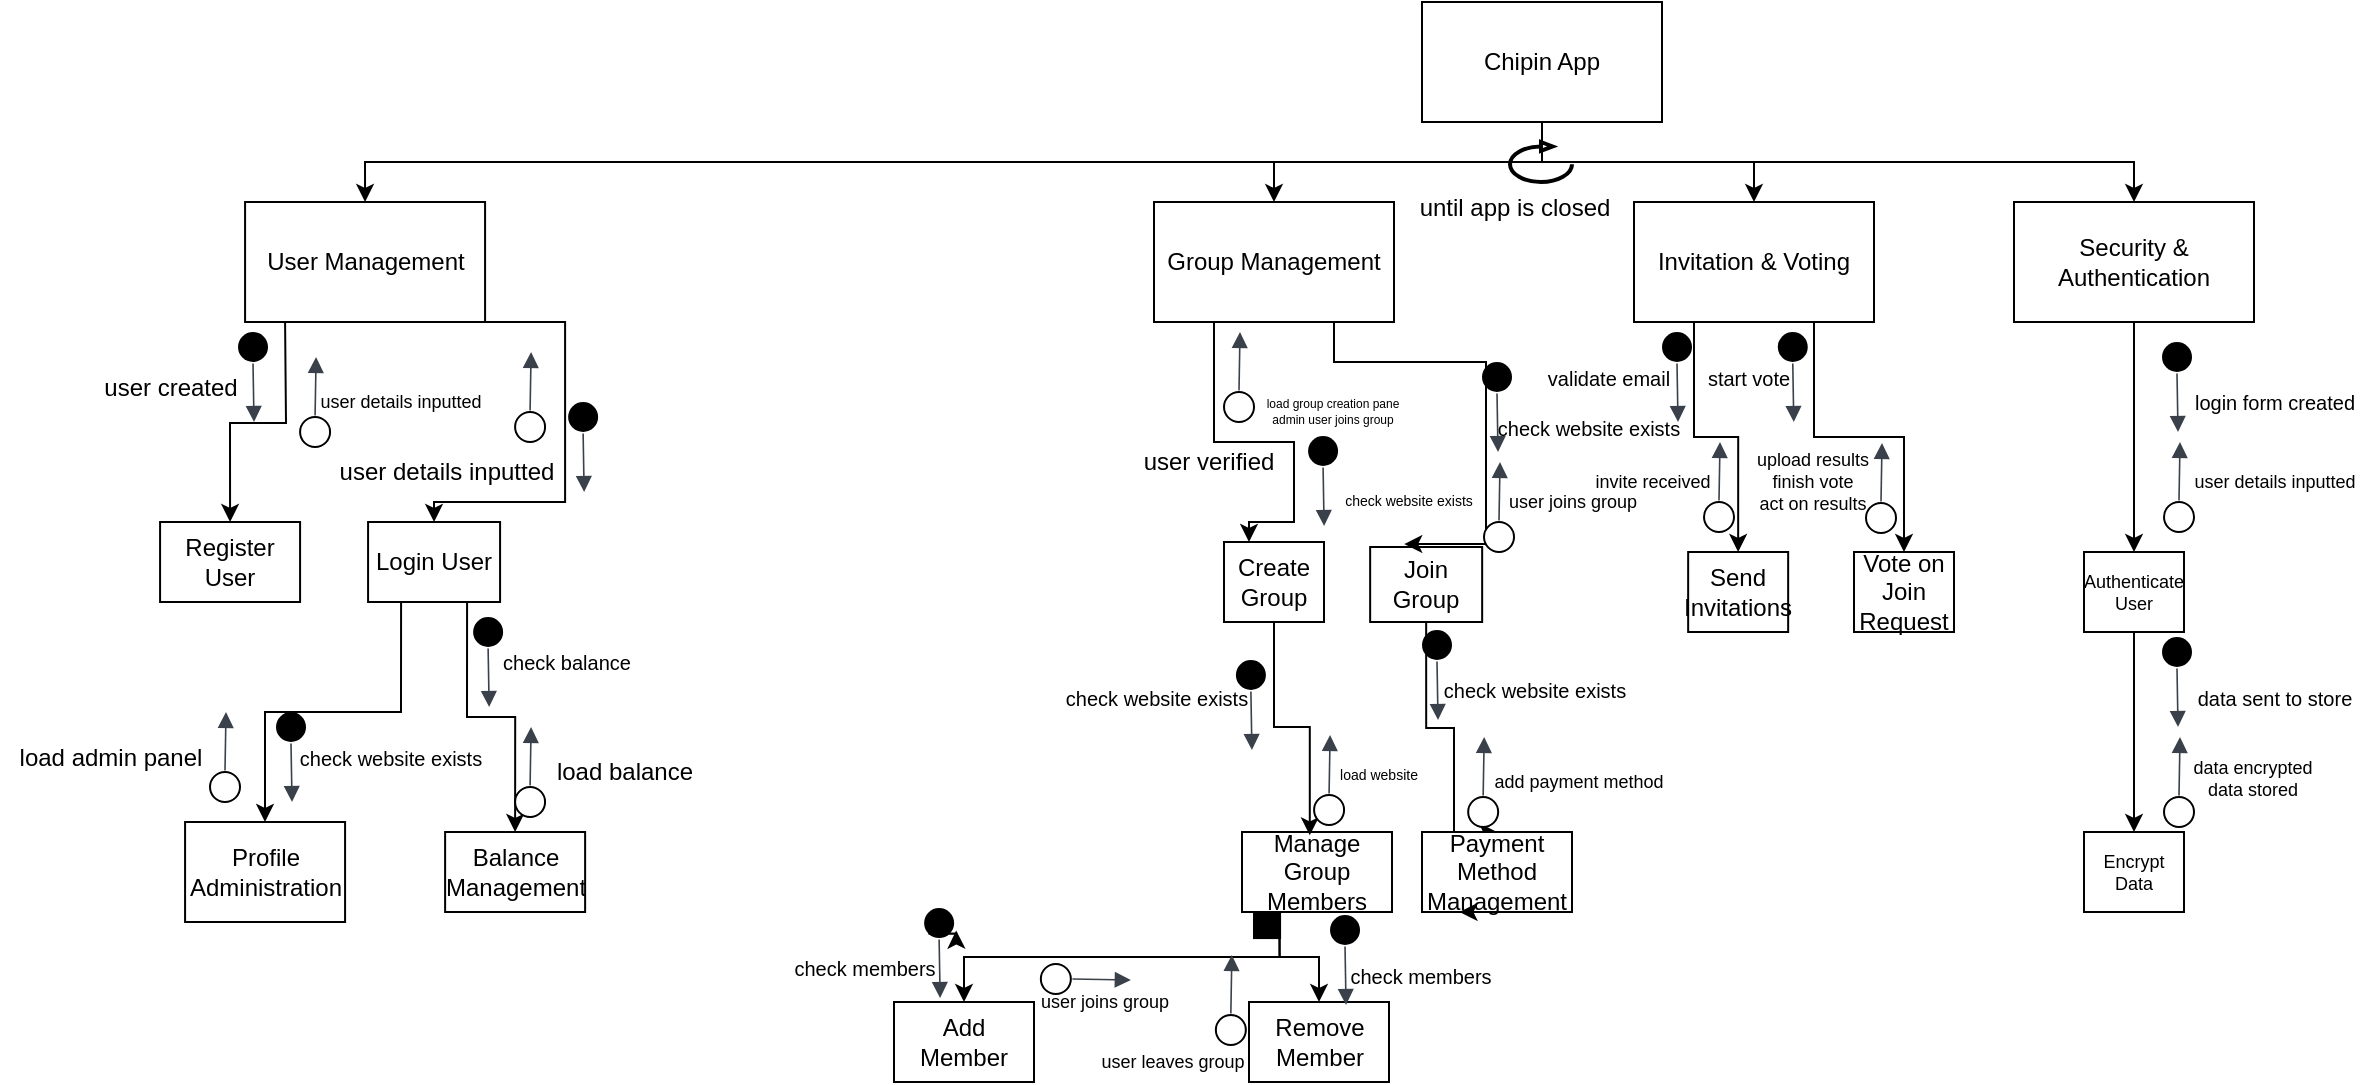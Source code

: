 <mxfile version="24.8.4">
  <diagram name="Page-1" id="zgIfJPxlpA5FmsdMfLJh">
    <mxGraphModel dx="1442" dy="391" grid="1" gridSize="10" guides="1" tooltips="1" connect="1" arrows="1" fold="1" page="1" pageScale="1" pageWidth="827" pageHeight="1169" math="0" shadow="0">
      <root>
        <mxCell id="0" />
        <mxCell id="1" parent="0" />
        <mxCell id="yRm_6xU5N3fanCTpzdw1-7" style="edgeStyle=orthogonalEdgeStyle;rounded=0;orthogonalLoop=1;jettySize=auto;html=1;entryX=0.5;entryY=0;entryDx=0;entryDy=0;exitX=0.5;exitY=1;exitDx=0;exitDy=0;" parent="1" source="yRm_6xU5N3fanCTpzdw1-1" target="yRm_6xU5N3fanCTpzdw1-2" edge="1">
          <mxGeometry relative="1" as="geometry" />
        </mxCell>
        <mxCell id="yRm_6xU5N3fanCTpzdw1-8" style="edgeStyle=orthogonalEdgeStyle;rounded=0;orthogonalLoop=1;jettySize=auto;html=1;exitX=0.5;exitY=1;exitDx=0;exitDy=0;entryX=0.5;entryY=0;entryDx=0;entryDy=0;" parent="1" source="yRm_6xU5N3fanCTpzdw1-1" target="yRm_6xU5N3fanCTpzdw1-3" edge="1">
          <mxGeometry relative="1" as="geometry" />
        </mxCell>
        <mxCell id="yRm_6xU5N3fanCTpzdw1-9" style="edgeStyle=orthogonalEdgeStyle;rounded=0;orthogonalLoop=1;jettySize=auto;html=1;exitX=0.5;exitY=1;exitDx=0;exitDy=0;entryX=0.5;entryY=0;entryDx=0;entryDy=0;" parent="1" source="yRm_6xU5N3fanCTpzdw1-1" target="yRm_6xU5N3fanCTpzdw1-4" edge="1">
          <mxGeometry relative="1" as="geometry" />
        </mxCell>
        <mxCell id="yRm_6xU5N3fanCTpzdw1-10" style="edgeStyle=orthogonalEdgeStyle;rounded=0;orthogonalLoop=1;jettySize=auto;html=1;exitX=0.5;exitY=1;exitDx=0;exitDy=0;entryX=0.5;entryY=0;entryDx=0;entryDy=0;" parent="1" source="yRm_6xU5N3fanCTpzdw1-1" target="yRm_6xU5N3fanCTpzdw1-5" edge="1">
          <mxGeometry relative="1" as="geometry" />
        </mxCell>
        <mxCell id="yRm_6xU5N3fanCTpzdw1-1" value="Chipin App" style="rounded=0;whiteSpace=wrap;html=1;" parent="1" vertex="1">
          <mxGeometry x="354" y="20" width="120" height="60" as="geometry" />
        </mxCell>
        <mxCell id="yRm_6xU5N3fanCTpzdw1-18" style="edgeStyle=orthogonalEdgeStyle;rounded=0;orthogonalLoop=1;jettySize=auto;html=1;entryX=0.5;entryY=0;entryDx=0;entryDy=0;" parent="1" target="yRm_6xU5N3fanCTpzdw1-14" edge="1">
          <mxGeometry relative="1" as="geometry">
            <mxPoint x="-214.46" y="180" as="sourcePoint" />
          </mxGeometry>
        </mxCell>
        <mxCell id="yRm_6xU5N3fanCTpzdw1-19" style="edgeStyle=orthogonalEdgeStyle;rounded=0;orthogonalLoop=1;jettySize=auto;html=1;exitX=0.75;exitY=1;exitDx=0;exitDy=0;entryX=0.5;entryY=0;entryDx=0;entryDy=0;" parent="1" target="yRm_6xU5N3fanCTpzdw1-15" edge="1">
          <mxGeometry relative="1" as="geometry">
            <Array as="points">
              <mxPoint x="-74.46" y="180" />
              <mxPoint x="-74.46" y="270" />
            </Array>
            <mxPoint x="-154.46" y="180.0" as="sourcePoint" />
          </mxGeometry>
        </mxCell>
        <mxCell id="yRm_6xU5N3fanCTpzdw1-2" value="User Management" style="rounded=0;whiteSpace=wrap;html=1;" parent="1" vertex="1">
          <mxGeometry x="-234.46" y="120" width="120" height="60" as="geometry" />
        </mxCell>
        <mxCell id="yRm_6xU5N3fanCTpzdw1-70" style="edgeStyle=orthogonalEdgeStyle;rounded=0;orthogonalLoop=1;jettySize=auto;html=1;exitX=0.25;exitY=1;exitDx=0;exitDy=0;entryX=0.25;entryY=0;entryDx=0;entryDy=0;" parent="1" source="yRm_6xU5N3fanCTpzdw1-3" target="yRm_6xU5N3fanCTpzdw1-68" edge="1">
          <mxGeometry relative="1" as="geometry">
            <Array as="points">
              <mxPoint x="250" y="240" />
              <mxPoint x="290" y="240" />
              <mxPoint x="290" y="280" />
            </Array>
          </mxGeometry>
        </mxCell>
        <mxCell id="yRm_6xU5N3fanCTpzdw1-3" value="Group Management" style="rounded=0;whiteSpace=wrap;html=1;" parent="1" vertex="1">
          <mxGeometry x="220" y="120" width="120" height="60" as="geometry" />
        </mxCell>
        <mxCell id="yRm_6xU5N3fanCTpzdw1-172" style="edgeStyle=orthogonalEdgeStyle;rounded=0;orthogonalLoop=1;jettySize=auto;html=1;exitX=0.25;exitY=1;exitDx=0;exitDy=0;entryX=0.5;entryY=0;entryDx=0;entryDy=0;" parent="1" source="yRm_6xU5N3fanCTpzdw1-4" target="yRm_6xU5N3fanCTpzdw1-168" edge="1">
          <mxGeometry relative="1" as="geometry" />
        </mxCell>
        <mxCell id="yRm_6xU5N3fanCTpzdw1-182" style="edgeStyle=orthogonalEdgeStyle;rounded=0;orthogonalLoop=1;jettySize=auto;html=1;exitX=0.75;exitY=1;exitDx=0;exitDy=0;entryX=0.5;entryY=0;entryDx=0;entryDy=0;" parent="1" source="yRm_6xU5N3fanCTpzdw1-4" target="yRm_6xU5N3fanCTpzdw1-169" edge="1">
          <mxGeometry relative="1" as="geometry">
            <mxPoint x="610" y="250" as="targetPoint" />
          </mxGeometry>
        </mxCell>
        <mxCell id="yRm_6xU5N3fanCTpzdw1-4" value="Invitation &amp;amp; Voting" style="rounded=0;whiteSpace=wrap;html=1;" parent="1" vertex="1">
          <mxGeometry x="460" y="120" width="120" height="60" as="geometry" />
        </mxCell>
        <mxCell id="yRm_6xU5N3fanCTpzdw1-200" style="edgeStyle=orthogonalEdgeStyle;rounded=0;orthogonalLoop=1;jettySize=auto;html=1;exitX=0.5;exitY=1;exitDx=0;exitDy=0;entryX=0.5;entryY=0;entryDx=0;entryDy=0;" parent="1" source="yRm_6xU5N3fanCTpzdw1-5" target="yRm_6xU5N3fanCTpzdw1-171" edge="1">
          <mxGeometry relative="1" as="geometry" />
        </mxCell>
        <mxCell id="yRm_6xU5N3fanCTpzdw1-5" value="Security &amp;amp; Authentication" style="rounded=0;whiteSpace=wrap;html=1;" parent="1" vertex="1">
          <mxGeometry x="650" y="120" width="120" height="60" as="geometry" />
        </mxCell>
        <mxCell id="yRm_6xU5N3fanCTpzdw1-12" value="" style="html=1;verticalLabelPosition=bottom;align=center;labelBackgroundColor=#ffffff;verticalAlign=top;strokeWidth=2;strokeColor=#000000;shadow=0;dashed=0;shape=mxgraph.ios7.icons.reload;" parent="1" vertex="1">
          <mxGeometry x="398" y="90" width="31" height="20" as="geometry" />
        </mxCell>
        <mxCell id="yRm_6xU5N3fanCTpzdw1-13" value="until app is closed" style="text;html=1;align=center;verticalAlign=middle;resizable=0;points=[];autosize=1;strokeColor=none;fillColor=none;" parent="1" vertex="1">
          <mxGeometry x="340" y="108" width="120" height="30" as="geometry" />
        </mxCell>
        <mxCell id="yRm_6xU5N3fanCTpzdw1-14" value="Register User" style="rounded=0;whiteSpace=wrap;html=1;" parent="1" vertex="1">
          <mxGeometry x="-276.96" y="280" width="70" height="40" as="geometry" />
        </mxCell>
        <mxCell id="yRm_6xU5N3fanCTpzdw1-44" style="edgeStyle=orthogonalEdgeStyle;rounded=0;orthogonalLoop=1;jettySize=auto;html=1;exitX=0.75;exitY=1;exitDx=0;exitDy=0;entryX=0.5;entryY=0;entryDx=0;entryDy=0;" parent="1" source="yRm_6xU5N3fanCTpzdw1-15" target="yRm_6xU5N3fanCTpzdw1-17" edge="1">
          <mxGeometry relative="1" as="geometry" />
        </mxCell>
        <mxCell id="yRm_6xU5N3fanCTpzdw1-100" style="edgeStyle=orthogonalEdgeStyle;rounded=0;orthogonalLoop=1;jettySize=auto;html=1;exitX=0.25;exitY=1;exitDx=0;exitDy=0;" parent="1" source="yRm_6xU5N3fanCTpzdw1-15" target="yRm_6xU5N3fanCTpzdw1-16" edge="1">
          <mxGeometry relative="1" as="geometry" />
        </mxCell>
        <mxCell id="yRm_6xU5N3fanCTpzdw1-15" value="Login User" style="rounded=0;whiteSpace=wrap;html=1;" parent="1" vertex="1">
          <mxGeometry x="-172.96" y="280" width="66" height="40" as="geometry" />
        </mxCell>
        <mxCell id="yRm_6xU5N3fanCTpzdw1-16" value="Profile Administration" style="rounded=0;whiteSpace=wrap;html=1;" parent="1" vertex="1">
          <mxGeometry x="-264.46" y="430" width="80" height="50" as="geometry" />
        </mxCell>
        <mxCell id="yRm_6xU5N3fanCTpzdw1-17" value="Balance Management" style="rounded=0;whiteSpace=wrap;html=1;" parent="1" vertex="1">
          <mxGeometry x="-134.44" y="435" width="70" height="40" as="geometry" />
        </mxCell>
        <mxCell id="yRm_6xU5N3fanCTpzdw1-20" value="" style="group;dropTarget=0;pointerEvents=0;rotation=-90;" parent="1" vertex="1">
          <mxGeometry x="-251.995" y="200" width="45.035" height="15" as="geometry" />
        </mxCell>
        <mxCell id="yRm_6xU5N3fanCTpzdw1-21" value="" style="html=1;overflow=block;blockSpacing=1;whiteSpace=wrap;ellipse;fontSize=13;spacing=3.8;strokeColor=#unset;fillOpacity=100;rounded=1;absoluteArcSize=1;arcSize=9;rotation=0;fillColor=#000000;strokeWidth=NaN;lucidId=aJupBf46AVSY;" parent="yRm_6xU5N3fanCTpzdw1-20" vertex="1">
          <mxGeometry x="14" y="-15" width="15" height="15" as="geometry" />
        </mxCell>
        <mxCell id="yRm_6xU5N3fanCTpzdw1-22" value="" style="html=1;jettySize=18;whiteSpace=wrap;fontSize=13;strokeColor=#3a414a;strokeOpacity=100;strokeWidth=0.8;rounded=0;startArrow=none;endArrow=block;endFill=1;exitX=0.5;exitY=1.051;exitPerimeter=0;lucidId=aJup3SFMS550;" parent="yRm_6xU5N3fanCTpzdw1-20" source="yRm_6xU5N3fanCTpzdw1-21" edge="1">
          <mxGeometry width="100" height="100" relative="1" as="geometry">
            <Array as="points" />
            <mxPoint x="22" y="30" as="targetPoint" />
          </mxGeometry>
        </mxCell>
        <mxCell id="yRm_6xU5N3fanCTpzdw1-26" value="" style="group;dropTarget=0;pointerEvents=0;rotation=90;" parent="1" vertex="1">
          <mxGeometry x="-221.955" y="212.5" width="45.035" height="15" as="geometry" />
        </mxCell>
        <mxCell id="yRm_6xU5N3fanCTpzdw1-27" value="" style="html=1;overflow=block;blockSpacing=1;whiteSpace=wrap;ellipse;fontSize=13;spacing=3.8;strokeColor=#000000;fillOpacity=100;rounded=1;absoluteArcSize=1;arcSize=9;rotation=180;fillColor=#FFFFFF;strokeWidth=1;lucidId=aJupBf46AVSY;" parent="yRm_6xU5N3fanCTpzdw1-26" vertex="1">
          <mxGeometry x="15" y="15" width="15" height="15" as="geometry" />
        </mxCell>
        <mxCell id="yRm_6xU5N3fanCTpzdw1-28" value="" style="html=1;jettySize=18;whiteSpace=wrap;fontSize=13;strokeColor=#3a414a;strokeOpacity=100;strokeWidth=0.8;rounded=0;startArrow=none;endArrow=block;endFill=1;exitX=0.5;exitY=1.051;exitPerimeter=0;lucidId=aJup3SFMS550;" parent="yRm_6xU5N3fanCTpzdw1-26" source="yRm_6xU5N3fanCTpzdw1-27" edge="1">
          <mxGeometry width="100" height="100" relative="1" as="geometry">
            <Array as="points" />
            <mxPoint x="23" y="-15" as="targetPoint" />
          </mxGeometry>
        </mxCell>
        <mxCell id="yRm_6xU5N3fanCTpzdw1-29" value="user created" style="text;html=1;align=center;verticalAlign=middle;resizable=0;points=[];autosize=1;strokeColor=none;fillColor=none;" parent="1" vertex="1">
          <mxGeometry x="-317.02" y="197.5" width="90" height="30" as="geometry" />
        </mxCell>
        <mxCell id="yRm_6xU5N3fanCTpzdw1-30" value="user details inputted" style="text;html=1;align=center;verticalAlign=middle;resizable=0;points=[];autosize=1;strokeColor=none;fillColor=none;fontSize=9;" parent="1" vertex="1">
          <mxGeometry x="-206.96" y="210" width="100" height="20" as="geometry" />
        </mxCell>
        <mxCell id="yRm_6xU5N3fanCTpzdw1-32" value="" style="group;dropTarget=0;pointerEvents=0;rotation=-90;" parent="1" vertex="1">
          <mxGeometry x="-86.935" y="235" width="45.035" height="15" as="geometry" />
        </mxCell>
        <mxCell id="yRm_6xU5N3fanCTpzdw1-33" value="" style="html=1;overflow=block;blockSpacing=1;whiteSpace=wrap;ellipse;fontSize=13;spacing=3.8;strokeColor=#unset;fillOpacity=100;rounded=1;absoluteArcSize=1;arcSize=9;rotation=0;fillColor=#000000;strokeWidth=NaN;lucidId=aJupBf46AVSY;" parent="yRm_6xU5N3fanCTpzdw1-32" vertex="1">
          <mxGeometry x="14" y="-15" width="15" height="15" as="geometry" />
        </mxCell>
        <mxCell id="yRm_6xU5N3fanCTpzdw1-34" value="" style="html=1;jettySize=18;whiteSpace=wrap;fontSize=13;strokeColor=#3a414a;strokeOpacity=100;strokeWidth=0.8;rounded=0;startArrow=none;endArrow=block;endFill=1;exitX=0.5;exitY=1.051;exitPerimeter=0;lucidId=aJup3SFMS550;" parent="yRm_6xU5N3fanCTpzdw1-32" source="yRm_6xU5N3fanCTpzdw1-33" edge="1">
          <mxGeometry width="100" height="100" relative="1" as="geometry">
            <Array as="points" />
            <mxPoint x="22" y="30" as="targetPoint" />
          </mxGeometry>
        </mxCell>
        <mxCell id="yRm_6xU5N3fanCTpzdw1-35" value="user details inputted" style="text;html=1;align=center;verticalAlign=middle;resizable=0;points=[];autosize=1;strokeColor=none;fillColor=none;" parent="1" vertex="1">
          <mxGeometry x="-199.46" y="240" width="130" height="30" as="geometry" />
        </mxCell>
        <mxCell id="yRm_6xU5N3fanCTpzdw1-37" value="user verified" style="text;html=1;align=center;verticalAlign=middle;resizable=0;points=[];autosize=1;strokeColor=none;fillColor=none;" parent="1" vertex="1">
          <mxGeometry x="201.52" y="235" width="90" height="30" as="geometry" />
        </mxCell>
        <mxCell id="yRm_6xU5N3fanCTpzdw1-38" value="" style="group;dropTarget=0;pointerEvents=0;rotation=90;" parent="1" vertex="1">
          <mxGeometry x="-114.455" y="210" width="45.035" height="15" as="geometry" />
        </mxCell>
        <mxCell id="yRm_6xU5N3fanCTpzdw1-39" value="" style="html=1;overflow=block;blockSpacing=1;whiteSpace=wrap;ellipse;fontSize=13;spacing=3.8;strokeColor=#000000;fillOpacity=100;rounded=1;absoluteArcSize=1;arcSize=9;rotation=180;fillColor=#FFFFFF;strokeWidth=1;lucidId=aJupBf46AVSY;" parent="yRm_6xU5N3fanCTpzdw1-38" vertex="1">
          <mxGeometry x="15" y="15" width="15" height="15" as="geometry" />
        </mxCell>
        <mxCell id="yRm_6xU5N3fanCTpzdw1-40" value="" style="html=1;jettySize=18;whiteSpace=wrap;fontSize=13;strokeColor=#3a414a;strokeOpacity=100;strokeWidth=0.8;rounded=0;startArrow=none;endArrow=block;endFill=1;exitX=0.5;exitY=1.051;exitPerimeter=0;lucidId=aJup3SFMS550;" parent="yRm_6xU5N3fanCTpzdw1-38" source="yRm_6xU5N3fanCTpzdw1-39" edge="1">
          <mxGeometry width="100" height="100" relative="1" as="geometry">
            <Array as="points" />
            <mxPoint x="23" y="-15" as="targetPoint" />
          </mxGeometry>
        </mxCell>
        <mxCell id="yRm_6xU5N3fanCTpzdw1-45" value="" style="group;dropTarget=0;pointerEvents=0;rotation=90;" parent="1" vertex="1">
          <mxGeometry x="-266.995" y="390" width="45.035" height="15" as="geometry" />
        </mxCell>
        <mxCell id="yRm_6xU5N3fanCTpzdw1-46" value="" style="html=1;overflow=block;blockSpacing=1;whiteSpace=wrap;ellipse;fontSize=13;spacing=3.8;strokeColor=#000000;fillOpacity=100;rounded=1;absoluteArcSize=1;arcSize=9;rotation=180;fillColor=#FFFFFF;strokeWidth=1;lucidId=aJupBf46AVSY;" parent="yRm_6xU5N3fanCTpzdw1-45" vertex="1">
          <mxGeometry x="15" y="15" width="15" height="15" as="geometry" />
        </mxCell>
        <mxCell id="yRm_6xU5N3fanCTpzdw1-47" value="" style="html=1;jettySize=18;whiteSpace=wrap;fontSize=13;strokeColor=#3a414a;strokeOpacity=100;strokeWidth=0.8;rounded=0;startArrow=none;endArrow=block;endFill=1;exitX=0.5;exitY=1.051;exitPerimeter=0;lucidId=aJup3SFMS550;" parent="yRm_6xU5N3fanCTpzdw1-45" source="yRm_6xU5N3fanCTpzdw1-46" edge="1">
          <mxGeometry width="100" height="100" relative="1" as="geometry">
            <Array as="points" />
            <mxPoint x="23" y="-15" as="targetPoint" />
          </mxGeometry>
        </mxCell>
        <mxCell id="yRm_6xU5N3fanCTpzdw1-53" value="" style="group;dropTarget=0;pointerEvents=0;rotation=-90;" parent="1" vertex="1">
          <mxGeometry x="-232.995" y="390" width="45.035" height="15" as="geometry" />
        </mxCell>
        <mxCell id="yRm_6xU5N3fanCTpzdw1-54" value="" style="html=1;overflow=block;blockSpacing=1;whiteSpace=wrap;ellipse;fontSize=13;spacing=3.8;strokeColor=#unset;fillOpacity=100;rounded=1;absoluteArcSize=1;arcSize=9;rotation=0;fillColor=#000000;strokeWidth=NaN;lucidId=aJupBf46AVSY;" parent="yRm_6xU5N3fanCTpzdw1-53" vertex="1">
          <mxGeometry x="14" y="-15" width="15" height="15" as="geometry" />
        </mxCell>
        <mxCell id="yRm_6xU5N3fanCTpzdw1-55" value="" style="html=1;jettySize=18;whiteSpace=wrap;fontSize=13;strokeColor=#3a414a;strokeOpacity=100;strokeWidth=0.8;rounded=0;startArrow=none;endArrow=block;endFill=1;exitX=0.5;exitY=1.051;exitPerimeter=0;lucidId=aJup3SFMS550;" parent="yRm_6xU5N3fanCTpzdw1-53" source="yRm_6xU5N3fanCTpzdw1-54" edge="1">
          <mxGeometry width="100" height="100" relative="1" as="geometry">
            <Array as="points" />
            <mxPoint x="22" y="30" as="targetPoint" />
          </mxGeometry>
        </mxCell>
        <mxCell id="yRm_6xU5N3fanCTpzdw1-56" value="load admin panel" style="text;html=1;align=center;verticalAlign=middle;resizable=0;points=[];autosize=1;strokeColor=none;fillColor=none;" parent="1" vertex="1">
          <mxGeometry x="-357" y="382.5" width="110" height="30" as="geometry" />
        </mxCell>
        <mxCell id="yRm_6xU5N3fanCTpzdw1-58" value="check website exists" style="text;html=1;align=center;verticalAlign=middle;resizable=0;points=[];autosize=1;strokeColor=none;fillColor=none;fontSize=10;" parent="1" vertex="1">
          <mxGeometry x="-216.96" y="382.5" width="110" height="30" as="geometry" />
        </mxCell>
        <mxCell id="yRm_6xU5N3fanCTpzdw1-60" value="" style="group;dropTarget=0;pointerEvents=0;rotation=90;" parent="1" vertex="1">
          <mxGeometry x="-114.455" y="397.5" width="45.035" height="15" as="geometry" />
        </mxCell>
        <mxCell id="yRm_6xU5N3fanCTpzdw1-61" value="" style="html=1;overflow=block;blockSpacing=1;whiteSpace=wrap;ellipse;fontSize=13;spacing=3.8;strokeColor=#000000;fillOpacity=100;rounded=1;absoluteArcSize=1;arcSize=9;rotation=180;fillColor=#FFFFFF;strokeWidth=1;lucidId=aJupBf46AVSY;" parent="yRm_6xU5N3fanCTpzdw1-60" vertex="1">
          <mxGeometry x="15" y="15" width="15" height="15" as="geometry" />
        </mxCell>
        <mxCell id="yRm_6xU5N3fanCTpzdw1-62" value="" style="html=1;jettySize=18;whiteSpace=wrap;fontSize=13;strokeColor=#3a414a;strokeOpacity=100;strokeWidth=0.8;rounded=0;startArrow=none;endArrow=block;endFill=1;exitX=0.5;exitY=1.051;exitPerimeter=0;lucidId=aJup3SFMS550;" parent="yRm_6xU5N3fanCTpzdw1-60" source="yRm_6xU5N3fanCTpzdw1-61" edge="1">
          <mxGeometry width="100" height="100" relative="1" as="geometry">
            <Array as="points" />
            <mxPoint x="23" y="-15" as="targetPoint" />
          </mxGeometry>
        </mxCell>
        <mxCell id="yRm_6xU5N3fanCTpzdw1-63" value="" style="group;dropTarget=0;pointerEvents=0;rotation=-90;" parent="1" vertex="1">
          <mxGeometry x="-134.435" y="342.5" width="45.035" height="15" as="geometry" />
        </mxCell>
        <mxCell id="yRm_6xU5N3fanCTpzdw1-64" value="" style="html=1;overflow=block;blockSpacing=1;whiteSpace=wrap;ellipse;fontSize=13;spacing=3.8;strokeColor=#unset;fillOpacity=100;rounded=1;absoluteArcSize=1;arcSize=9;rotation=0;fillColor=#000000;strokeWidth=NaN;lucidId=aJupBf46AVSY;" parent="yRm_6xU5N3fanCTpzdw1-63" vertex="1">
          <mxGeometry x="14" y="-15" width="15" height="15" as="geometry" />
        </mxCell>
        <mxCell id="yRm_6xU5N3fanCTpzdw1-65" value="" style="html=1;jettySize=18;whiteSpace=wrap;fontSize=13;strokeColor=#3a414a;strokeOpacity=100;strokeWidth=0.8;rounded=0;startArrow=none;endArrow=block;endFill=1;exitX=0.5;exitY=1.051;exitPerimeter=0;lucidId=aJup3SFMS550;" parent="yRm_6xU5N3fanCTpzdw1-63" source="yRm_6xU5N3fanCTpzdw1-64" edge="1">
          <mxGeometry width="100" height="100" relative="1" as="geometry">
            <Array as="points" />
            <mxPoint x="22" y="30" as="targetPoint" />
          </mxGeometry>
        </mxCell>
        <mxCell id="yRm_6xU5N3fanCTpzdw1-66" value="load balance" style="text;html=1;align=center;verticalAlign=middle;resizable=0;points=[];autosize=1;strokeColor=none;fillColor=none;" parent="1" vertex="1">
          <mxGeometry x="-90.46" y="390" width="90" height="30" as="geometry" />
        </mxCell>
        <mxCell id="yRm_6xU5N3fanCTpzdw1-67" value="check balance" style="text;html=1;align=center;verticalAlign=middle;resizable=0;points=[];autosize=1;strokeColor=none;fillColor=none;fontSize=10;" parent="1" vertex="1">
          <mxGeometry x="-119.44" y="335" width="90" height="30" as="geometry" />
        </mxCell>
        <mxCell id="yRm_6xU5N3fanCTpzdw1-68" value="Create Group" style="rounded=0;whiteSpace=wrap;html=1;" parent="1" vertex="1">
          <mxGeometry x="255" y="290" width="50" height="40" as="geometry" />
        </mxCell>
        <mxCell id="yRm_6xU5N3fanCTpzdw1-110" style="edgeStyle=orthogonalEdgeStyle;rounded=0;orthogonalLoop=1;jettySize=auto;html=1;exitX=0.5;exitY=1;exitDx=0;exitDy=0;entryX=0.5;entryY=0;entryDx=0;entryDy=0;" parent="1" source="yRm_6xU5N3fanCTpzdw1-69" target="yRm_6xU5N3fanCTpzdw1-109" edge="1">
          <mxGeometry relative="1" as="geometry">
            <Array as="points">
              <mxPoint x="356" y="383" />
              <mxPoint x="370" y="383" />
              <mxPoint x="370" y="435" />
            </Array>
          </mxGeometry>
        </mxCell>
        <mxCell id="yRm_6xU5N3fanCTpzdw1-69" value="Join Group" style="rounded=0;whiteSpace=wrap;html=1;" parent="1" vertex="1">
          <mxGeometry x="328.08" y="292.5" width="56" height="37.5" as="geometry" />
        </mxCell>
        <mxCell id="yRm_6xU5N3fanCTpzdw1-71" style="edgeStyle=orthogonalEdgeStyle;rounded=0;orthogonalLoop=1;jettySize=auto;html=1;exitX=0.75;exitY=1;exitDx=0;exitDy=0;entryX=0.304;entryY=-0.039;entryDx=0;entryDy=0;entryPerimeter=0;" parent="1" source="yRm_6xU5N3fanCTpzdw1-3" target="yRm_6xU5N3fanCTpzdw1-69" edge="1">
          <mxGeometry relative="1" as="geometry">
            <Array as="points">
              <mxPoint x="310" y="200" />
              <mxPoint x="386" y="200" />
              <mxPoint x="386" y="291" />
            </Array>
          </mxGeometry>
        </mxCell>
        <mxCell id="yRm_6xU5N3fanCTpzdw1-135" style="edgeStyle=orthogonalEdgeStyle;rounded=0;orthogonalLoop=1;jettySize=auto;html=1;exitX=0.25;exitY=1;exitDx=0;exitDy=0;entryX=0.5;entryY=0;entryDx=0;entryDy=0;" parent="1" source="yRm_6xU5N3fanCTpzdw1-73" target="yRm_6xU5N3fanCTpzdw1-132" edge="1">
          <mxGeometry relative="1" as="geometry" />
        </mxCell>
        <mxCell id="yRm_6xU5N3fanCTpzdw1-141" style="edgeStyle=orthogonalEdgeStyle;rounded=0;orthogonalLoop=1;jettySize=auto;html=1;exitX=0.25;exitY=1;exitDx=0;exitDy=0;" parent="1" source="yRm_6xU5N3fanCTpzdw1-73" target="yRm_6xU5N3fanCTpzdw1-133" edge="1">
          <mxGeometry relative="1" as="geometry" />
        </mxCell>
        <mxCell id="yRm_6xU5N3fanCTpzdw1-73" value="Manage Group Members" style="rounded=0;whiteSpace=wrap;html=1;" parent="1" vertex="1">
          <mxGeometry x="264" y="435" width="75" height="40" as="geometry" />
        </mxCell>
        <mxCell id="yRm_6xU5N3fanCTpzdw1-76" value="" style="group;dropTarget=0;pointerEvents=0;rotation=90;" parent="1" vertex="1">
          <mxGeometry x="240.005" y="200" width="45.035" height="15" as="geometry" />
        </mxCell>
        <mxCell id="yRm_6xU5N3fanCTpzdw1-77" value="" style="html=1;overflow=block;blockSpacing=1;whiteSpace=wrap;ellipse;fontSize=13;spacing=3.8;strokeColor=#000000;fillOpacity=100;rounded=1;absoluteArcSize=1;arcSize=9;rotation=180;fillColor=#FFFFFF;strokeWidth=1;lucidId=aJupBf46AVSY;" parent="yRm_6xU5N3fanCTpzdw1-76" vertex="1">
          <mxGeometry x="15" y="15" width="15" height="15" as="geometry" />
        </mxCell>
        <mxCell id="yRm_6xU5N3fanCTpzdw1-78" value="" style="html=1;jettySize=18;whiteSpace=wrap;fontSize=13;strokeColor=#3a414a;strokeOpacity=100;strokeWidth=0.8;rounded=0;startArrow=none;endArrow=block;endFill=1;exitX=0.5;exitY=1.051;exitPerimeter=0;lucidId=aJup3SFMS550;" parent="yRm_6xU5N3fanCTpzdw1-76" source="yRm_6xU5N3fanCTpzdw1-77" edge="1">
          <mxGeometry width="100" height="100" relative="1" as="geometry">
            <Array as="points" />
            <mxPoint x="23" y="-15" as="targetPoint" />
          </mxGeometry>
        </mxCell>
        <mxCell id="yRm_6xU5N3fanCTpzdw1-79" value="load group creation pane&lt;div&gt;admin user joins group&lt;/div&gt;" style="text;html=1;align=center;verticalAlign=middle;resizable=0;points=[];autosize=1;strokeColor=none;fillColor=none;fontSize=6;" parent="1" vertex="1">
          <mxGeometry x="264" y="210" width="90" height="30" as="geometry" />
        </mxCell>
        <mxCell id="yRm_6xU5N3fanCTpzdw1-80" value="" style="group;dropTarget=0;pointerEvents=0;rotation=-90;" parent="1" vertex="1">
          <mxGeometry x="283.045" y="252" width="45.035" height="15" as="geometry" />
        </mxCell>
        <mxCell id="yRm_6xU5N3fanCTpzdw1-81" value="" style="html=1;overflow=block;blockSpacing=1;whiteSpace=wrap;ellipse;fontSize=13;spacing=3.8;strokeColor=#unset;fillOpacity=100;rounded=1;absoluteArcSize=1;arcSize=9;rotation=0;fillColor=#000000;strokeWidth=NaN;lucidId=aJupBf46AVSY;" parent="yRm_6xU5N3fanCTpzdw1-80" vertex="1">
          <mxGeometry x="14" y="-15" width="15" height="15" as="geometry" />
        </mxCell>
        <mxCell id="yRm_6xU5N3fanCTpzdw1-82" value="" style="html=1;jettySize=18;whiteSpace=wrap;fontSize=13;strokeColor=#3a414a;strokeOpacity=100;strokeWidth=0.8;rounded=0;startArrow=none;endArrow=block;endFill=1;exitX=0.5;exitY=1.051;exitPerimeter=0;lucidId=aJup3SFMS550;" parent="yRm_6xU5N3fanCTpzdw1-80" source="yRm_6xU5N3fanCTpzdw1-81" edge="1">
          <mxGeometry width="100" height="100" relative="1" as="geometry">
            <Array as="points" />
            <mxPoint x="22" y="30" as="targetPoint" />
          </mxGeometry>
        </mxCell>
        <mxCell id="yRm_6xU5N3fanCTpzdw1-83" value="&lt;font style=&quot;font-size: 7px;&quot;&gt;check website exists&lt;/font&gt;" style="text;html=1;align=center;verticalAlign=middle;resizable=0;points=[];autosize=1;strokeColor=none;fillColor=none;fontSize=7;" parent="1" vertex="1">
          <mxGeometry x="302.08" y="260" width="90" height="20" as="geometry" />
        </mxCell>
        <mxCell id="yRm_6xU5N3fanCTpzdw1-84" style="edgeStyle=orthogonalEdgeStyle;rounded=0;orthogonalLoop=1;jettySize=auto;html=1;entryX=0.452;entryY=0.042;entryDx=0;entryDy=0;entryPerimeter=0;" parent="1" source="yRm_6xU5N3fanCTpzdw1-68" target="yRm_6xU5N3fanCTpzdw1-73" edge="1">
          <mxGeometry relative="1" as="geometry" />
        </mxCell>
        <mxCell id="yRm_6xU5N3fanCTpzdw1-86" value="" style="group;dropTarget=0;pointerEvents=0;rotation=-90;" parent="1" vertex="1">
          <mxGeometry x="246.95" y="364" width="45.04" height="15" as="geometry" />
        </mxCell>
        <mxCell id="yRm_6xU5N3fanCTpzdw1-87" value="" style="html=1;overflow=block;blockSpacing=1;whiteSpace=wrap;ellipse;fontSize=13;spacing=3.8;strokeColor=#unset;fillOpacity=100;rounded=1;absoluteArcSize=1;arcSize=9;rotation=0;fillColor=#000000;strokeWidth=NaN;lucidId=aJupBf46AVSY;" parent="yRm_6xU5N3fanCTpzdw1-86" vertex="1">
          <mxGeometry x="14.001" y="-15" width="15.002" height="15" as="geometry" />
        </mxCell>
        <mxCell id="yRm_6xU5N3fanCTpzdw1-88" value="" style="html=1;jettySize=18;whiteSpace=wrap;fontSize=13;strokeColor=#3a414a;strokeOpacity=100;strokeWidth=0.8;rounded=0;startArrow=none;endArrow=block;endFill=1;exitX=0.5;exitY=1.051;exitPerimeter=0;lucidId=aJup3SFMS550;" parent="yRm_6xU5N3fanCTpzdw1-86" source="yRm_6xU5N3fanCTpzdw1-87" edge="1">
          <mxGeometry width="100" height="100" relative="1" as="geometry">
            <Array as="points" />
            <mxPoint x="22.002" y="30" as="targetPoint" />
          </mxGeometry>
        </mxCell>
        <mxCell id="yRm_6xU5N3fanCTpzdw1-90" value="check website exists" style="text;html=1;align=center;verticalAlign=middle;resizable=0;points=[];autosize=1;strokeColor=none;fillColor=none;fontSize=10;" parent="1" vertex="1">
          <mxGeometry x="166.01" y="352.5" width="110" height="30" as="geometry" />
        </mxCell>
        <mxCell id="yRm_6xU5N3fanCTpzdw1-91" value="" style="group;dropTarget=0;pointerEvents=0;rotation=90;" parent="1" vertex="1">
          <mxGeometry x="285.045" y="401.5" width="45.035" height="15" as="geometry" />
        </mxCell>
        <mxCell id="yRm_6xU5N3fanCTpzdw1-92" value="" style="html=1;overflow=block;blockSpacing=1;whiteSpace=wrap;ellipse;fontSize=13;spacing=3.8;strokeColor=#000000;fillOpacity=100;rounded=1;absoluteArcSize=1;arcSize=9;rotation=180;fillColor=#FFFFFF;strokeWidth=1;lucidId=aJupBf46AVSY;" parent="yRm_6xU5N3fanCTpzdw1-91" vertex="1">
          <mxGeometry x="15" y="15" width="15" height="15" as="geometry" />
        </mxCell>
        <mxCell id="yRm_6xU5N3fanCTpzdw1-93" value="" style="html=1;jettySize=18;whiteSpace=wrap;fontSize=13;strokeColor=#3a414a;strokeOpacity=100;strokeWidth=0.8;rounded=0;startArrow=none;endArrow=block;endFill=1;exitX=0.5;exitY=1.051;exitPerimeter=0;lucidId=aJup3SFMS550;" parent="yRm_6xU5N3fanCTpzdw1-91" source="yRm_6xU5N3fanCTpzdw1-92" edge="1">
          <mxGeometry width="100" height="100" relative="1" as="geometry">
            <Array as="points" />
            <mxPoint x="23" y="-15" as="targetPoint" />
          </mxGeometry>
        </mxCell>
        <mxCell id="yRm_6xU5N3fanCTpzdw1-95" value="&lt;span style=&quot;font-size: 7px;&quot;&gt;load website&lt;/span&gt;" style="text;html=1;align=center;verticalAlign=middle;resizable=0;points=[];autosize=1;strokeColor=none;fillColor=none;" parent="1" vertex="1">
          <mxGeometry x="302.08" y="390" width="60" height="30" as="geometry" />
        </mxCell>
        <mxCell id="yRm_6xU5N3fanCTpzdw1-96" value="" style="group;dropTarget=0;pointerEvents=0;rotation=-90;" parent="1" vertex="1">
          <mxGeometry x="370.005" y="215" width="45.035" height="15" as="geometry" />
        </mxCell>
        <mxCell id="yRm_6xU5N3fanCTpzdw1-97" value="" style="html=1;overflow=block;blockSpacing=1;whiteSpace=wrap;ellipse;fontSize=13;spacing=3.8;strokeColor=#unset;fillOpacity=100;rounded=1;absoluteArcSize=1;arcSize=9;rotation=0;fillColor=#000000;strokeWidth=NaN;lucidId=aJupBf46AVSY;" parent="yRm_6xU5N3fanCTpzdw1-96" vertex="1">
          <mxGeometry x="14" y="-15" width="15" height="15" as="geometry" />
        </mxCell>
        <mxCell id="yRm_6xU5N3fanCTpzdw1-98" value="" style="html=1;jettySize=18;whiteSpace=wrap;fontSize=13;strokeColor=#3a414a;strokeOpacity=100;strokeWidth=0.8;rounded=0;startArrow=none;endArrow=block;endFill=1;exitX=0.5;exitY=1.051;exitPerimeter=0;lucidId=aJup3SFMS550;" parent="yRm_6xU5N3fanCTpzdw1-96" source="yRm_6xU5N3fanCTpzdw1-97" edge="1">
          <mxGeometry width="100" height="100" relative="1" as="geometry">
            <Array as="points" />
            <mxPoint x="22" y="30" as="targetPoint" />
          </mxGeometry>
        </mxCell>
        <mxCell id="yRm_6xU5N3fanCTpzdw1-99" value="&lt;font style=&quot;font-size: 10px;&quot;&gt;check website exists&lt;/font&gt;" style="text;html=1;align=center;verticalAlign=middle;resizable=0;points=[];autosize=1;strokeColor=none;fillColor=none;fontSize=10;" parent="1" vertex="1">
          <mxGeometry x="382.08" y="218" width="110" height="30" as="geometry" />
        </mxCell>
        <mxCell id="yRm_6xU5N3fanCTpzdw1-103" value="" style="group;dropTarget=0;pointerEvents=0;rotation=90;" parent="1" vertex="1">
          <mxGeometry x="370.005" y="265" width="45.035" height="15" as="geometry" />
        </mxCell>
        <mxCell id="yRm_6xU5N3fanCTpzdw1-104" value="" style="html=1;overflow=block;blockSpacing=1;whiteSpace=wrap;ellipse;fontSize=13;spacing=3.8;strokeColor=#000000;fillOpacity=100;rounded=1;absoluteArcSize=1;arcSize=9;rotation=180;fillColor=#FFFFFF;strokeWidth=1;lucidId=aJupBf46AVSY;" parent="yRm_6xU5N3fanCTpzdw1-103" vertex="1">
          <mxGeometry x="15" y="15" width="15" height="15" as="geometry" />
        </mxCell>
        <mxCell id="yRm_6xU5N3fanCTpzdw1-105" value="" style="html=1;jettySize=18;whiteSpace=wrap;fontSize=13;strokeColor=#3a414a;strokeOpacity=100;strokeWidth=0.8;rounded=0;startArrow=none;endArrow=block;endFill=1;exitX=0.5;exitY=1.051;exitPerimeter=0;lucidId=aJup3SFMS550;" parent="yRm_6xU5N3fanCTpzdw1-103" source="yRm_6xU5N3fanCTpzdw1-104" edge="1">
          <mxGeometry width="100" height="100" relative="1" as="geometry">
            <Array as="points" />
            <mxPoint x="23" y="-15" as="targetPoint" />
          </mxGeometry>
        </mxCell>
        <mxCell id="yRm_6xU5N3fanCTpzdw1-106" value="user joins group" style="text;html=1;align=center;verticalAlign=middle;resizable=0;points=[];autosize=1;strokeColor=none;fillColor=none;fontSize=9;" parent="1" vertex="1">
          <mxGeometry x="384.08" y="260" width="90" height="20" as="geometry" />
        </mxCell>
        <mxCell id="yRm_6xU5N3fanCTpzdw1-109" value="Payment Method Management" style="rounded=0;whiteSpace=wrap;html=1;" parent="1" vertex="1">
          <mxGeometry x="354" y="435" width="75" height="40" as="geometry" />
        </mxCell>
        <mxCell id="yRm_6xU5N3fanCTpzdw1-120" value="" style="group;dropTarget=0;pointerEvents=0;rotation=-90;" parent="1" vertex="1">
          <mxGeometry x="340.005" y="349" width="45.035" height="15" as="geometry" />
        </mxCell>
        <mxCell id="yRm_6xU5N3fanCTpzdw1-121" value="" style="html=1;overflow=block;blockSpacing=1;whiteSpace=wrap;ellipse;fontSize=13;spacing=3.8;strokeColor=#unset;fillOpacity=100;rounded=1;absoluteArcSize=1;arcSize=9;rotation=0;fillColor=#000000;strokeWidth=NaN;lucidId=aJupBf46AVSY;" parent="yRm_6xU5N3fanCTpzdw1-120" vertex="1">
          <mxGeometry x="14" y="-15" width="15" height="15" as="geometry" />
        </mxCell>
        <mxCell id="yRm_6xU5N3fanCTpzdw1-122" value="" style="html=1;jettySize=18;whiteSpace=wrap;fontSize=13;strokeColor=#3a414a;strokeOpacity=100;strokeWidth=0.8;rounded=0;startArrow=none;endArrow=block;endFill=1;exitX=0.5;exitY=1.051;exitPerimeter=0;lucidId=aJup3SFMS550;" parent="yRm_6xU5N3fanCTpzdw1-120" source="yRm_6xU5N3fanCTpzdw1-121" edge="1">
          <mxGeometry width="100" height="100" relative="1" as="geometry">
            <Array as="points" />
            <mxPoint x="22" y="30" as="targetPoint" />
          </mxGeometry>
        </mxCell>
        <mxCell id="yRm_6xU5N3fanCTpzdw1-123" value="check website exists" style="text;html=1;align=center;verticalAlign=middle;resizable=0;points=[];autosize=1;strokeColor=none;fillColor=none;fontSize=10;" parent="1" vertex="1">
          <mxGeometry x="355" y="349" width="110" height="30" as="geometry" />
        </mxCell>
        <mxCell id="yRm_6xU5N3fanCTpzdw1-124" value="" style="group;dropTarget=0;pointerEvents=0;rotation=90;" parent="1" vertex="1">
          <mxGeometry x="362.085" y="402.5" width="45.035" height="15" as="geometry" />
        </mxCell>
        <mxCell id="yRm_6xU5N3fanCTpzdw1-125" value="" style="html=1;overflow=block;blockSpacing=1;whiteSpace=wrap;ellipse;fontSize=13;spacing=3.8;strokeColor=#000000;fillOpacity=100;rounded=1;absoluteArcSize=1;arcSize=9;rotation=180;fillColor=#FFFFFF;strokeWidth=1;lucidId=aJupBf46AVSY;" parent="yRm_6xU5N3fanCTpzdw1-124" vertex="1">
          <mxGeometry x="15" y="15" width="15" height="15" as="geometry" />
        </mxCell>
        <mxCell id="yRm_6xU5N3fanCTpzdw1-126" value="" style="html=1;jettySize=18;whiteSpace=wrap;fontSize=13;strokeColor=#3a414a;strokeOpacity=100;strokeWidth=0.8;rounded=0;startArrow=none;endArrow=block;endFill=1;exitX=0.5;exitY=1.051;exitPerimeter=0;lucidId=aJup3SFMS550;" parent="yRm_6xU5N3fanCTpzdw1-124" source="yRm_6xU5N3fanCTpzdw1-125" edge="1">
          <mxGeometry width="100" height="100" relative="1" as="geometry">
            <Array as="points" />
            <mxPoint x="23" y="-15" as="targetPoint" />
          </mxGeometry>
        </mxCell>
        <mxCell id="yRm_6xU5N3fanCTpzdw1-127" value="add payment method" style="text;html=1;align=center;verticalAlign=middle;resizable=0;points=[];autosize=1;strokeColor=none;fillColor=none;fontSize=9;" parent="1" vertex="1">
          <mxGeometry x="377.08" y="400" width="110" height="20" as="geometry" />
        </mxCell>
        <mxCell id="yRm_6xU5N3fanCTpzdw1-128" style="edgeStyle=orthogonalEdgeStyle;rounded=0;orthogonalLoop=1;jettySize=auto;html=1;exitX=0.75;exitY=1;exitDx=0;exitDy=0;entryX=0.25;entryY=1;entryDx=0;entryDy=0;" parent="1" source="yRm_6xU5N3fanCTpzdw1-109" target="yRm_6xU5N3fanCTpzdw1-109" edge="1">
          <mxGeometry relative="1" as="geometry" />
        </mxCell>
        <mxCell id="yRm_6xU5N3fanCTpzdw1-132" value="Add Member" style="rounded=0;whiteSpace=wrap;html=1;" parent="1" vertex="1">
          <mxGeometry x="90.0" y="520" width="70" height="40" as="geometry" />
        </mxCell>
        <mxCell id="yRm_6xU5N3fanCTpzdw1-133" value="Remove Member" style="rounded=0;whiteSpace=wrap;html=1;" parent="1" vertex="1">
          <mxGeometry x="267.5" y="520" width="70" height="40" as="geometry" />
        </mxCell>
        <mxCell id="yRm_6xU5N3fanCTpzdw1-139" value="" style="whiteSpace=wrap;html=1;aspect=fixed;fillColor=#000000;" parent="1" vertex="1">
          <mxGeometry x="270" y="475" width="13.04" height="13.04" as="geometry" />
        </mxCell>
        <mxCell id="yRm_6xU5N3fanCTpzdw1-143" value="" style="group;dropTarget=0;pointerEvents=0;rotation=-90;" parent="1" vertex="1">
          <mxGeometry x="91.065" y="488.04" width="45.035" height="15" as="geometry" />
        </mxCell>
        <mxCell id="yRm_6xU5N3fanCTpzdw1-151" style="edgeStyle=orthogonalEdgeStyle;rounded=0;orthogonalLoop=1;jettySize=auto;html=1;exitX=0;exitY=1;exitDx=0;exitDy=0;entryX=0.75;entryY=1;entryDx=0;entryDy=0;" parent="yRm_6xU5N3fanCTpzdw1-143" source="yRm_6xU5N3fanCTpzdw1-144" target="yRm_6xU5N3fanCTpzdw1-143" edge="1">
          <mxGeometry relative="1" as="geometry" />
        </mxCell>
        <mxCell id="yRm_6xU5N3fanCTpzdw1-144" value="" style="html=1;overflow=block;blockSpacing=1;whiteSpace=wrap;ellipse;fontSize=13;spacing=3.8;strokeColor=#unset;fillOpacity=100;rounded=1;absoluteArcSize=1;arcSize=9;rotation=0;fillColor=#000000;strokeWidth=NaN;lucidId=aJupBf46AVSY;" parent="yRm_6xU5N3fanCTpzdw1-143" vertex="1">
          <mxGeometry x="14" y="-15" width="15" height="15" as="geometry" />
        </mxCell>
        <mxCell id="yRm_6xU5N3fanCTpzdw1-145" value="" style="html=1;jettySize=18;whiteSpace=wrap;fontSize=13;strokeColor=#3a414a;strokeOpacity=100;strokeWidth=0.8;rounded=0;startArrow=none;endArrow=block;endFill=1;exitX=0.5;exitY=1.051;exitPerimeter=0;lucidId=aJup3SFMS550;" parent="yRm_6xU5N3fanCTpzdw1-143" source="yRm_6xU5N3fanCTpzdw1-144" edge="1">
          <mxGeometry width="100" height="100" relative="1" as="geometry">
            <Array as="points" />
            <mxPoint x="22" y="30" as="targetPoint" />
          </mxGeometry>
        </mxCell>
        <mxCell id="yRm_6xU5N3fanCTpzdw1-146" value="&lt;font style=&quot;font-size: 10px;&quot;&gt;check members&lt;/font&gt;" style="text;html=1;align=center;verticalAlign=middle;resizable=0;points=[];autosize=1;strokeColor=none;fillColor=none;fontSize=10;" parent="1" vertex="1">
          <mxGeometry x="30.0" y="488.04" width="90" height="30" as="geometry" />
        </mxCell>
        <mxCell id="yRm_6xU5N3fanCTpzdw1-147" value="" style="group;dropTarget=0;pointerEvents=0;rotation=-180;" parent="1" vertex="1">
          <mxGeometry x="163.425" y="501" width="45.035" height="15" as="geometry" />
        </mxCell>
        <mxCell id="yRm_6xU5N3fanCTpzdw1-148" value="" style="html=1;overflow=block;blockSpacing=1;whiteSpace=wrap;ellipse;fontSize=13;spacing=3.8;strokeColor=#000000;fillOpacity=100;rounded=1;absoluteArcSize=1;arcSize=9;rotation=-90;fillColor=#FFFFFF;strokeWidth=1;lucidId=aJupBf46AVSY;" parent="yRm_6xU5N3fanCTpzdw1-147" vertex="1">
          <mxGeometry width="15" height="15" as="geometry" />
        </mxCell>
        <mxCell id="yRm_6xU5N3fanCTpzdw1-149" value="" style="html=1;jettySize=18;whiteSpace=wrap;fontSize=13;strokeColor=#3a414a;strokeOpacity=100;strokeWidth=0.8;rounded=0;startArrow=none;endArrow=block;endFill=1;exitX=0.5;exitY=1.051;exitPerimeter=0;lucidId=aJup3SFMS550;" parent="yRm_6xU5N3fanCTpzdw1-147" source="yRm_6xU5N3fanCTpzdw1-148" edge="1">
          <mxGeometry width="100" height="100" relative="1" as="geometry">
            <Array as="points" />
            <mxPoint x="45" y="8" as="targetPoint" />
          </mxGeometry>
        </mxCell>
        <mxCell id="yRm_6xU5N3fanCTpzdw1-150" value="user joins group" style="text;html=1;align=center;verticalAlign=middle;resizable=0;points=[];autosize=1;strokeColor=none;fillColor=none;fontSize=9;" parent="1" vertex="1">
          <mxGeometry x="150.0" y="510.0" width="90" height="20" as="geometry" />
        </mxCell>
        <mxCell id="yRm_6xU5N3fanCTpzdw1-157" value="" style="group;dropTarget=0;pointerEvents=0;rotation=-90;" parent="1" vertex="1">
          <mxGeometry x="294.015" y="491.5" width="45.035" height="15" as="geometry" />
        </mxCell>
        <mxCell id="yRm_6xU5N3fanCTpzdw1-159" value="" style="html=1;overflow=block;blockSpacing=1;whiteSpace=wrap;ellipse;fontSize=13;spacing=3.8;strokeColor=#unset;fillOpacity=100;rounded=1;absoluteArcSize=1;arcSize=9;rotation=0;fillColor=#000000;strokeWidth=NaN;lucidId=aJupBf46AVSY;" parent="yRm_6xU5N3fanCTpzdw1-157" vertex="1">
          <mxGeometry x="14" y="-15" width="15" height="15" as="geometry" />
        </mxCell>
        <mxCell id="yRm_6xU5N3fanCTpzdw1-160" value="" style="html=1;jettySize=18;whiteSpace=wrap;fontSize=13;strokeColor=#3a414a;strokeOpacity=100;strokeWidth=0.8;rounded=0;startArrow=none;endArrow=block;endFill=1;exitX=0.5;exitY=1.051;exitPerimeter=0;lucidId=aJup3SFMS550;" parent="yRm_6xU5N3fanCTpzdw1-157" source="yRm_6xU5N3fanCTpzdw1-159" edge="1">
          <mxGeometry width="100" height="100" relative="1" as="geometry">
            <Array as="points" />
            <mxPoint x="22" y="30" as="targetPoint" />
          </mxGeometry>
        </mxCell>
        <mxCell id="yRm_6xU5N3fanCTpzdw1-161" value="&lt;font style=&quot;font-size: 10px;&quot;&gt;check members&lt;/font&gt;" style="text;html=1;align=center;verticalAlign=middle;resizable=0;points=[];autosize=1;strokeColor=none;fillColor=none;fontSize=10;" parent="1" vertex="1">
          <mxGeometry x="308.0" y="491.5" width="90" height="30" as="geometry" />
        </mxCell>
        <mxCell id="yRm_6xU5N3fanCTpzdw1-164" value="" style="group;dropTarget=0;pointerEvents=0;rotation=90;" parent="1" vertex="1">
          <mxGeometry x="235.925" y="511.5" width="45.035" height="15" as="geometry" />
        </mxCell>
        <mxCell id="yRm_6xU5N3fanCTpzdw1-165" value="" style="html=1;overflow=block;blockSpacing=1;whiteSpace=wrap;ellipse;fontSize=13;spacing=3.8;strokeColor=#000000;fillOpacity=100;rounded=1;absoluteArcSize=1;arcSize=9;rotation=180;fillColor=#FFFFFF;strokeWidth=1;lucidId=aJupBf46AVSY;" parent="yRm_6xU5N3fanCTpzdw1-164" vertex="1">
          <mxGeometry x="15" y="15" width="15" height="15" as="geometry" />
        </mxCell>
        <mxCell id="yRm_6xU5N3fanCTpzdw1-166" value="" style="html=1;jettySize=18;whiteSpace=wrap;fontSize=13;strokeColor=#3a414a;strokeOpacity=100;strokeWidth=0.8;rounded=0;startArrow=none;endArrow=block;endFill=1;exitX=0.5;exitY=1.051;exitPerimeter=0;lucidId=aJup3SFMS550;" parent="yRm_6xU5N3fanCTpzdw1-164" source="yRm_6xU5N3fanCTpzdw1-165" edge="1">
          <mxGeometry width="100" height="100" relative="1" as="geometry">
            <Array as="points" />
            <mxPoint x="23" y="-15" as="targetPoint" />
          </mxGeometry>
        </mxCell>
        <mxCell id="yRm_6xU5N3fanCTpzdw1-167" value="user leaves group" style="text;html=1;align=center;verticalAlign=middle;resizable=0;points=[];autosize=1;strokeColor=none;fillColor=none;fontSize=9;" parent="1" vertex="1">
          <mxGeometry x="179.0" y="540" width="100" height="20" as="geometry" />
        </mxCell>
        <mxCell id="yRm_6xU5N3fanCTpzdw1-168" value="Send Invitations" style="rounded=0;whiteSpace=wrap;html=1;" parent="1" vertex="1">
          <mxGeometry x="487.08" y="295" width="50" height="40" as="geometry" />
        </mxCell>
        <mxCell id="yRm_6xU5N3fanCTpzdw1-169" value="Vote on Join Request" style="rounded=0;whiteSpace=wrap;html=1;" parent="1" vertex="1">
          <mxGeometry x="570" y="295" width="50" height="40" as="geometry" />
        </mxCell>
        <mxCell id="yRm_6xU5N3fanCTpzdw1-170" value="Encrypt Data" style="rounded=0;whiteSpace=wrap;html=1;fontSize=9;" parent="1" vertex="1">
          <mxGeometry x="685" y="435" width="50" height="40" as="geometry" />
        </mxCell>
        <mxCell id="yRm_6xU5N3fanCTpzdw1-203" style="edgeStyle=orthogonalEdgeStyle;rounded=0;orthogonalLoop=1;jettySize=auto;html=1;exitX=0.5;exitY=1;exitDx=0;exitDy=0;entryX=0.5;entryY=0;entryDx=0;entryDy=0;" parent="1" source="yRm_6xU5N3fanCTpzdw1-171" target="yRm_6xU5N3fanCTpzdw1-170" edge="1">
          <mxGeometry relative="1" as="geometry" />
        </mxCell>
        <mxCell id="yRm_6xU5N3fanCTpzdw1-171" value="Authenticate User" style="rounded=0;whiteSpace=wrap;html=1;fontSize=9;" parent="1" vertex="1">
          <mxGeometry x="685" y="295" width="50" height="40" as="geometry" />
        </mxCell>
        <mxCell id="yRm_6xU5N3fanCTpzdw1-173" value="" style="group;dropTarget=0;pointerEvents=0;rotation=-90;" parent="1" vertex="1">
          <mxGeometry x="460.005" y="200" width="45.035" height="15" as="geometry" />
        </mxCell>
        <mxCell id="yRm_6xU5N3fanCTpzdw1-174" value="" style="html=1;overflow=block;blockSpacing=1;whiteSpace=wrap;ellipse;fontSize=13;spacing=3.8;strokeColor=#unset;fillOpacity=100;rounded=1;absoluteArcSize=1;arcSize=9;rotation=0;fillColor=#000000;strokeWidth=NaN;lucidId=aJupBf46AVSY;" parent="yRm_6xU5N3fanCTpzdw1-173" vertex="1">
          <mxGeometry x="14" y="-15" width="15" height="15" as="geometry" />
        </mxCell>
        <mxCell id="yRm_6xU5N3fanCTpzdw1-175" value="" style="html=1;jettySize=18;whiteSpace=wrap;fontSize=13;strokeColor=#3a414a;strokeOpacity=100;strokeWidth=0.8;rounded=0;startArrow=none;endArrow=block;endFill=1;exitX=0.5;exitY=1.051;exitPerimeter=0;lucidId=aJup3SFMS550;" parent="yRm_6xU5N3fanCTpzdw1-173" source="yRm_6xU5N3fanCTpzdw1-174" edge="1">
          <mxGeometry width="100" height="100" relative="1" as="geometry">
            <Array as="points" />
            <mxPoint x="22" y="30" as="targetPoint" />
          </mxGeometry>
        </mxCell>
        <mxCell id="yRm_6xU5N3fanCTpzdw1-176" value="&lt;font style=&quot;font-size: 10px;&quot;&gt;validate email&lt;/font&gt;" style="text;html=1;align=center;verticalAlign=middle;resizable=0;points=[];autosize=1;strokeColor=none;fillColor=none;fontSize=10;" parent="1" vertex="1">
          <mxGeometry x="407.12" y="192.5" width="80" height="30" as="geometry" />
        </mxCell>
        <mxCell id="yRm_6xU5N3fanCTpzdw1-178" value="" style="group;dropTarget=0;pointerEvents=0;rotation=90;" parent="1" vertex="1">
          <mxGeometry x="480.005" y="255" width="45.035" height="15" as="geometry" />
        </mxCell>
        <mxCell id="yRm_6xU5N3fanCTpzdw1-179" value="" style="html=1;overflow=block;blockSpacing=1;whiteSpace=wrap;ellipse;fontSize=13;spacing=3.8;strokeColor=#000000;fillOpacity=100;rounded=1;absoluteArcSize=1;arcSize=9;rotation=180;fillColor=#FFFFFF;strokeWidth=1;lucidId=aJupBf46AVSY;" parent="yRm_6xU5N3fanCTpzdw1-178" vertex="1">
          <mxGeometry x="15" y="15" width="15" height="15" as="geometry" />
        </mxCell>
        <mxCell id="yRm_6xU5N3fanCTpzdw1-180" value="" style="html=1;jettySize=18;whiteSpace=wrap;fontSize=13;strokeColor=#3a414a;strokeOpacity=100;strokeWidth=0.8;rounded=0;startArrow=none;endArrow=block;endFill=1;exitX=0.5;exitY=1.051;exitPerimeter=0;lucidId=aJup3SFMS550;" parent="yRm_6xU5N3fanCTpzdw1-178" source="yRm_6xU5N3fanCTpzdw1-179" edge="1">
          <mxGeometry width="100" height="100" relative="1" as="geometry">
            <Array as="points" />
            <mxPoint x="23" y="-15" as="targetPoint" />
          </mxGeometry>
        </mxCell>
        <mxCell id="yRm_6xU5N3fanCTpzdw1-181" value="invite received" style="text;html=1;align=center;verticalAlign=middle;resizable=0;points=[];autosize=1;strokeColor=none;fillColor=none;fontSize=9;" parent="1" vertex="1">
          <mxGeometry x="429" y="249.5" width="80" height="20" as="geometry" />
        </mxCell>
        <mxCell id="yRm_6xU5N3fanCTpzdw1-192" value="" style="group;dropTarget=0;pointerEvents=0;rotation=-90;" parent="1" vertex="1">
          <mxGeometry x="517.885" y="200" width="45.035" height="15" as="geometry" />
        </mxCell>
        <mxCell id="yRm_6xU5N3fanCTpzdw1-193" value="" style="html=1;overflow=block;blockSpacing=1;whiteSpace=wrap;ellipse;fontSize=13;spacing=3.8;strokeColor=#unset;fillOpacity=100;rounded=1;absoluteArcSize=1;arcSize=9;rotation=0;fillColor=#000000;strokeWidth=NaN;lucidId=aJupBf46AVSY;" parent="yRm_6xU5N3fanCTpzdw1-192" vertex="1">
          <mxGeometry x="14" y="-15" width="15" height="15" as="geometry" />
        </mxCell>
        <mxCell id="yRm_6xU5N3fanCTpzdw1-194" value="" style="html=1;jettySize=18;whiteSpace=wrap;fontSize=13;strokeColor=#3a414a;strokeOpacity=100;strokeWidth=0.8;rounded=0;startArrow=none;endArrow=block;endFill=1;exitX=0.5;exitY=1.051;exitPerimeter=0;lucidId=aJup3SFMS550;" parent="yRm_6xU5N3fanCTpzdw1-192" source="yRm_6xU5N3fanCTpzdw1-193" edge="1">
          <mxGeometry width="100" height="100" relative="1" as="geometry">
            <Array as="points" />
            <mxPoint x="22" y="30" as="targetPoint" />
          </mxGeometry>
        </mxCell>
        <mxCell id="yRm_6xU5N3fanCTpzdw1-195" value="&lt;font style=&quot;font-size: 10px;&quot;&gt;start vote&lt;/font&gt;" style="text;html=1;align=center;verticalAlign=middle;resizable=0;points=[];autosize=1;strokeColor=none;fillColor=none;fontSize=10;" parent="1" vertex="1">
          <mxGeometry x="487.08" y="192.5" width="60" height="30" as="geometry" />
        </mxCell>
        <mxCell id="yRm_6xU5N3fanCTpzdw1-196" value="" style="group;dropTarget=0;pointerEvents=0;rotation=90;" parent="1" vertex="1">
          <mxGeometry x="561.005" y="255.5" width="45.035" height="15" as="geometry" />
        </mxCell>
        <mxCell id="yRm_6xU5N3fanCTpzdw1-197" value="" style="html=1;overflow=block;blockSpacing=1;whiteSpace=wrap;ellipse;fontSize=13;spacing=3.8;strokeColor=#000000;fillOpacity=100;rounded=1;absoluteArcSize=1;arcSize=9;rotation=180;fillColor=#FFFFFF;strokeWidth=1;lucidId=aJupBf46AVSY;" parent="yRm_6xU5N3fanCTpzdw1-196" vertex="1">
          <mxGeometry x="15" y="15" width="15" height="15" as="geometry" />
        </mxCell>
        <mxCell id="yRm_6xU5N3fanCTpzdw1-198" value="" style="html=1;jettySize=18;whiteSpace=wrap;fontSize=13;strokeColor=#3a414a;strokeOpacity=100;strokeWidth=0.8;rounded=0;startArrow=none;endArrow=block;endFill=1;exitX=0.5;exitY=1.051;exitPerimeter=0;lucidId=aJup3SFMS550;" parent="yRm_6xU5N3fanCTpzdw1-196" source="yRm_6xU5N3fanCTpzdw1-197" edge="1">
          <mxGeometry width="100" height="100" relative="1" as="geometry">
            <Array as="points" />
            <mxPoint x="23" y="-15" as="targetPoint" />
          </mxGeometry>
        </mxCell>
        <mxCell id="yRm_6xU5N3fanCTpzdw1-199" value="upload results&lt;br&gt;finish vote&lt;div&gt;act on results&lt;/div&gt;" style="text;html=1;align=center;verticalAlign=middle;resizable=0;points=[];autosize=1;strokeColor=none;fillColor=none;fontSize=9;" parent="1" vertex="1">
          <mxGeometry x="509" y="235" width="80" height="50" as="geometry" />
        </mxCell>
        <mxCell id="yRm_6xU5N3fanCTpzdw1-209" value="" style="group;dropTarget=0;pointerEvents=0;rotation=-90;" parent="1" vertex="1">
          <mxGeometry x="710.005" y="205" width="45.035" height="15" as="geometry" />
        </mxCell>
        <mxCell id="yRm_6xU5N3fanCTpzdw1-210" value="" style="html=1;overflow=block;blockSpacing=1;whiteSpace=wrap;ellipse;fontSize=13;spacing=3.8;strokeColor=#unset;fillOpacity=100;rounded=1;absoluteArcSize=1;arcSize=9;rotation=0;fillColor=#000000;strokeWidth=NaN;lucidId=aJupBf46AVSY;" parent="yRm_6xU5N3fanCTpzdw1-209" vertex="1">
          <mxGeometry x="14" y="-15" width="15" height="15" as="geometry" />
        </mxCell>
        <mxCell id="yRm_6xU5N3fanCTpzdw1-211" value="" style="html=1;jettySize=18;whiteSpace=wrap;fontSize=13;strokeColor=#3a414a;strokeOpacity=100;strokeWidth=0.8;rounded=0;startArrow=none;endArrow=block;endFill=1;exitX=0.5;exitY=1.051;exitPerimeter=0;lucidId=aJup3SFMS550;" parent="yRm_6xU5N3fanCTpzdw1-209" source="yRm_6xU5N3fanCTpzdw1-210" edge="1">
          <mxGeometry width="100" height="100" relative="1" as="geometry">
            <Array as="points" />
            <mxPoint x="22" y="30" as="targetPoint" />
          </mxGeometry>
        </mxCell>
        <mxCell id="yRm_6xU5N3fanCTpzdw1-212" value="&lt;font style=&quot;font-size: 10px;&quot;&gt;login form created&lt;/font&gt;" style="text;html=1;align=center;verticalAlign=middle;resizable=0;points=[];autosize=1;strokeColor=none;fillColor=none;fontSize=10;" parent="1" vertex="1">
          <mxGeometry x="730" y="205" width="100" height="30" as="geometry" />
        </mxCell>
        <mxCell id="yRm_6xU5N3fanCTpzdw1-213" value="" style="group;dropTarget=0;pointerEvents=0;rotation=90;" parent="1" vertex="1">
          <mxGeometry x="710.005" y="255" width="45.035" height="15" as="geometry" />
        </mxCell>
        <mxCell id="yRm_6xU5N3fanCTpzdw1-214" value="" style="html=1;overflow=block;blockSpacing=1;whiteSpace=wrap;ellipse;fontSize=13;spacing=3.8;strokeColor=#000000;fillOpacity=100;rounded=1;absoluteArcSize=1;arcSize=9;rotation=180;fillColor=#FFFFFF;strokeWidth=1;lucidId=aJupBf46AVSY;" parent="yRm_6xU5N3fanCTpzdw1-213" vertex="1">
          <mxGeometry x="15" y="15" width="15" height="15" as="geometry" />
        </mxCell>
        <mxCell id="yRm_6xU5N3fanCTpzdw1-215" value="" style="html=1;jettySize=18;whiteSpace=wrap;fontSize=13;strokeColor=#3a414a;strokeOpacity=100;strokeWidth=0.8;rounded=0;startArrow=none;endArrow=block;endFill=1;exitX=0.5;exitY=1.051;exitPerimeter=0;lucidId=aJup3SFMS550;" parent="yRm_6xU5N3fanCTpzdw1-213" source="yRm_6xU5N3fanCTpzdw1-214" edge="1">
          <mxGeometry width="100" height="100" relative="1" as="geometry">
            <Array as="points" />
            <mxPoint x="23" y="-15" as="targetPoint" />
          </mxGeometry>
        </mxCell>
        <mxCell id="yRm_6xU5N3fanCTpzdw1-216" value="user details inputted" style="text;html=1;align=center;verticalAlign=middle;resizable=0;points=[];autosize=1;strokeColor=none;fillColor=none;fontSize=9;" parent="1" vertex="1">
          <mxGeometry x="730" y="250" width="100" height="20" as="geometry" />
        </mxCell>
        <mxCell id="yRm_6xU5N3fanCTpzdw1-217" value="" style="group;dropTarget=0;pointerEvents=0;rotation=-90;" parent="1" vertex="1">
          <mxGeometry x="710.005" y="352.5" width="45.035" height="15" as="geometry" />
        </mxCell>
        <mxCell id="yRm_6xU5N3fanCTpzdw1-218" value="" style="html=1;overflow=block;blockSpacing=1;whiteSpace=wrap;ellipse;fontSize=13;spacing=3.8;strokeColor=#unset;fillOpacity=100;rounded=1;absoluteArcSize=1;arcSize=9;rotation=0;fillColor=#000000;strokeWidth=NaN;lucidId=aJupBf46AVSY;" parent="yRm_6xU5N3fanCTpzdw1-217" vertex="1">
          <mxGeometry x="14" y="-15" width="15" height="15" as="geometry" />
        </mxCell>
        <mxCell id="yRm_6xU5N3fanCTpzdw1-219" value="" style="html=1;jettySize=18;whiteSpace=wrap;fontSize=13;strokeColor=#3a414a;strokeOpacity=100;strokeWidth=0.8;rounded=0;startArrow=none;endArrow=block;endFill=1;exitX=0.5;exitY=1.051;exitPerimeter=0;lucidId=aJup3SFMS550;" parent="yRm_6xU5N3fanCTpzdw1-217" source="yRm_6xU5N3fanCTpzdw1-218" edge="1">
          <mxGeometry width="100" height="100" relative="1" as="geometry">
            <Array as="points" />
            <mxPoint x="22" y="30" as="targetPoint" />
          </mxGeometry>
        </mxCell>
        <mxCell id="yRm_6xU5N3fanCTpzdw1-220" value="&lt;font style=&quot;font-size: 10px;&quot;&gt;data sent to store&lt;/font&gt;" style="text;html=1;align=center;verticalAlign=middle;resizable=0;points=[];autosize=1;strokeColor=none;fillColor=none;fontSize=10;" parent="1" vertex="1">
          <mxGeometry x="730" y="352.5" width="100" height="30" as="geometry" />
        </mxCell>
        <mxCell id="yRm_6xU5N3fanCTpzdw1-221" value="" style="group;dropTarget=0;pointerEvents=0;rotation=90;" parent="1" vertex="1">
          <mxGeometry x="710.005" y="402.5" width="45.035" height="15" as="geometry" />
        </mxCell>
        <mxCell id="yRm_6xU5N3fanCTpzdw1-222" value="" style="html=1;overflow=block;blockSpacing=1;whiteSpace=wrap;ellipse;fontSize=13;spacing=3.8;strokeColor=#000000;fillOpacity=100;rounded=1;absoluteArcSize=1;arcSize=9;rotation=180;fillColor=#FFFFFF;strokeWidth=1;lucidId=aJupBf46AVSY;" parent="yRm_6xU5N3fanCTpzdw1-221" vertex="1">
          <mxGeometry x="15" y="15" width="15" height="15" as="geometry" />
        </mxCell>
        <mxCell id="yRm_6xU5N3fanCTpzdw1-223" value="" style="html=1;jettySize=18;whiteSpace=wrap;fontSize=13;strokeColor=#3a414a;strokeOpacity=100;strokeWidth=0.8;rounded=0;startArrow=none;endArrow=block;endFill=1;exitX=0.5;exitY=1.051;exitPerimeter=0;lucidId=aJup3SFMS550;" parent="yRm_6xU5N3fanCTpzdw1-221" source="yRm_6xU5N3fanCTpzdw1-222" edge="1">
          <mxGeometry width="100" height="100" relative="1" as="geometry">
            <Array as="points" />
            <mxPoint x="23" y="-15" as="targetPoint" />
          </mxGeometry>
        </mxCell>
        <mxCell id="yRm_6xU5N3fanCTpzdw1-224" value="data encrypted&lt;div&gt;data stored&lt;/div&gt;" style="text;html=1;align=center;verticalAlign=middle;resizable=0;points=[];autosize=1;strokeColor=none;fillColor=none;fontSize=9;" parent="1" vertex="1">
          <mxGeometry x="729.08" y="387.5" width="80" height="40" as="geometry" />
        </mxCell>
      </root>
    </mxGraphModel>
  </diagram>
</mxfile>
